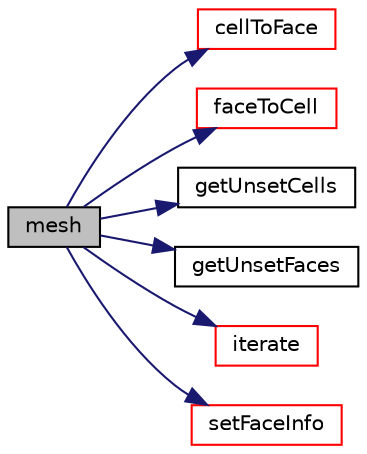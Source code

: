 digraph "mesh"
{
  bgcolor="transparent";
  edge [fontname="Helvetica",fontsize="10",labelfontname="Helvetica",labelfontsize="10"];
  node [fontname="Helvetica",fontsize="10",shape=record];
  rankdir="LR";
  Node1 [label="mesh",height=0.2,width=0.4,color="black", fillcolor="grey75", style="filled", fontcolor="black"];
  Node1 -> Node2 [color="midnightblue",fontsize="10",style="solid",fontname="Helvetica"];
  Node2 [label="cellToFace",height=0.2,width=0.4,color="red",URL="$a00732.html#ae91987ce035d610c71c1936d4b080174",tooltip="Propagate from cell to face. Returns total number of faces. "];
  Node1 -> Node3 [color="midnightblue",fontsize="10",style="solid",fontname="Helvetica"];
  Node3 [label="faceToCell",height=0.2,width=0.4,color="red",URL="$a00732.html#ac1cb5c8a27f895370ed8a7a613b6e3a6",tooltip="Propagate from face to cell. Returns total number of cells. "];
  Node1 -> Node4 [color="midnightblue",fontsize="10",style="solid",fontname="Helvetica"];
  Node4 [label="getUnsetCells",height=0.2,width=0.4,color="black",URL="$a00732.html#ac666e0d54db4255de075824f522191f4",tooltip="Get number of unvisited cells, i.e. cells that were not (yet) "];
  Node1 -> Node5 [color="midnightblue",fontsize="10",style="solid",fontname="Helvetica"];
  Node5 [label="getUnsetFaces",height=0.2,width=0.4,color="black",URL="$a00732.html#abc54e121c4af58ba500e6d6ffffec81d",tooltip="Get number of unvisited faces. "];
  Node1 -> Node6 [color="midnightblue",fontsize="10",style="solid",fontname="Helvetica"];
  Node6 [label="iterate",height=0.2,width=0.4,color="red",URL="$a00732.html#a8f898fd0e592fd902741616e1f087497",tooltip="Iterate until no changes or maxIter reached. Returns actual. "];
  Node1 -> Node7 [color="midnightblue",fontsize="10",style="solid",fontname="Helvetica"];
  Node7 [label="setFaceInfo",height=0.2,width=0.4,color="red",URL="$a00732.html#a4dfc64d9c6a80650006ac5ab728f95b0",tooltip="Set initial changed faces. "];
}
